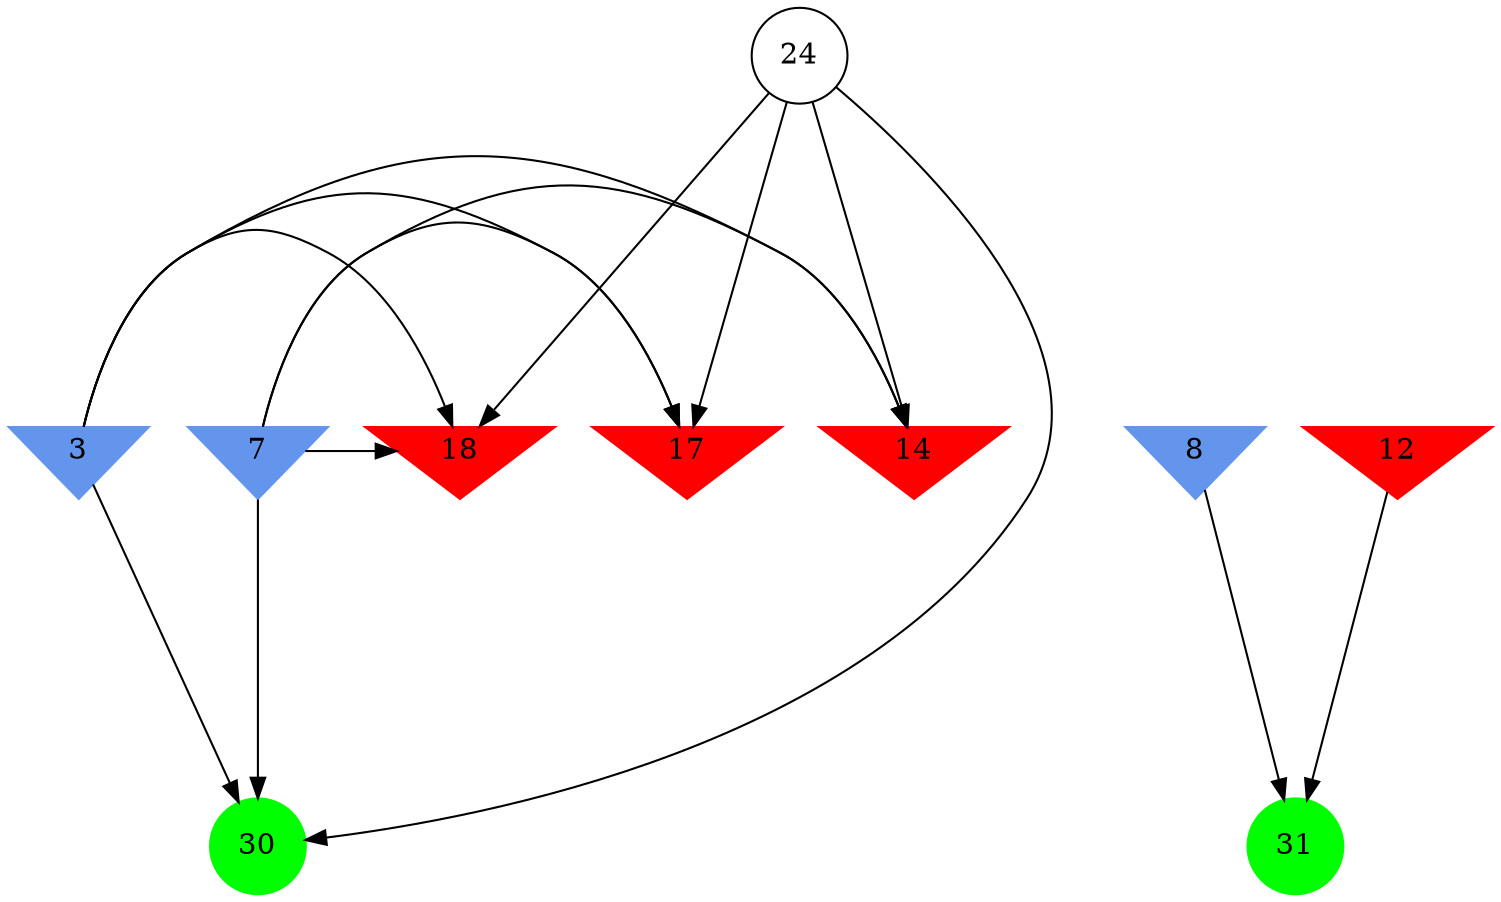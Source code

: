 digraph brain {
	ranksep=2.0;
	3 [shape=invtriangle,style=filled,color=cornflowerblue];
	7 [shape=invtriangle,style=filled,color=cornflowerblue];
	8 [shape=invtriangle,style=filled,color=cornflowerblue];
	12 [shape=invtriangle,style=filled,color=red];
	14 [shape=invtriangle,style=filled,color=red];
	17 [shape=invtriangle,style=filled,color=red];
	18 [shape=invtriangle,style=filled,color=red];
	24 [shape=circle,color=black];
	30 [shape=circle,style=filled,color=green];
	31 [shape=circle,style=filled,color=green];
	24	->	18;
	24	->	17;
	24	->	30;
	24	->	14;
	3	->	18;
	3	->	17;
	3	->	30;
	3	->	14;
	7	->	18;
	7	->	17;
	7	->	30;
	7	->	14;
	8	->	31;
	12	->	31;
	{ rank=same; 3; 7; 8; 12; 14; 17; 18; }
	{ rank=same; 24; }
	{ rank=same; 30; 31; }
}
